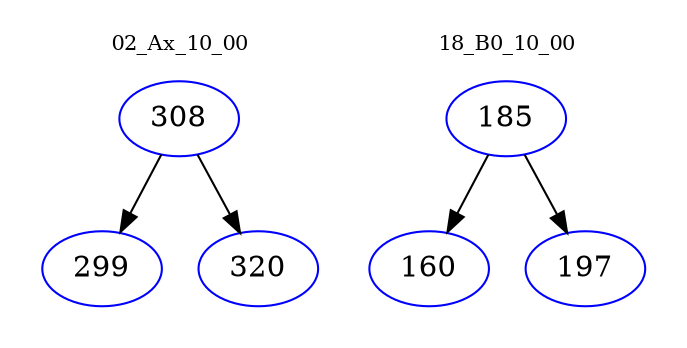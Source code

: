 digraph{
subgraph cluster_0 {
color = white
label = "02_Ax_10_00";
fontsize=10;
T0_308 [label="308", color="blue"]
T0_308 -> T0_299 [color="black"]
T0_299 [label="299", color="blue"]
T0_308 -> T0_320 [color="black"]
T0_320 [label="320", color="blue"]
}
subgraph cluster_1 {
color = white
label = "18_B0_10_00";
fontsize=10;
T1_185 [label="185", color="blue"]
T1_185 -> T1_160 [color="black"]
T1_160 [label="160", color="blue"]
T1_185 -> T1_197 [color="black"]
T1_197 [label="197", color="blue"]
}
}
